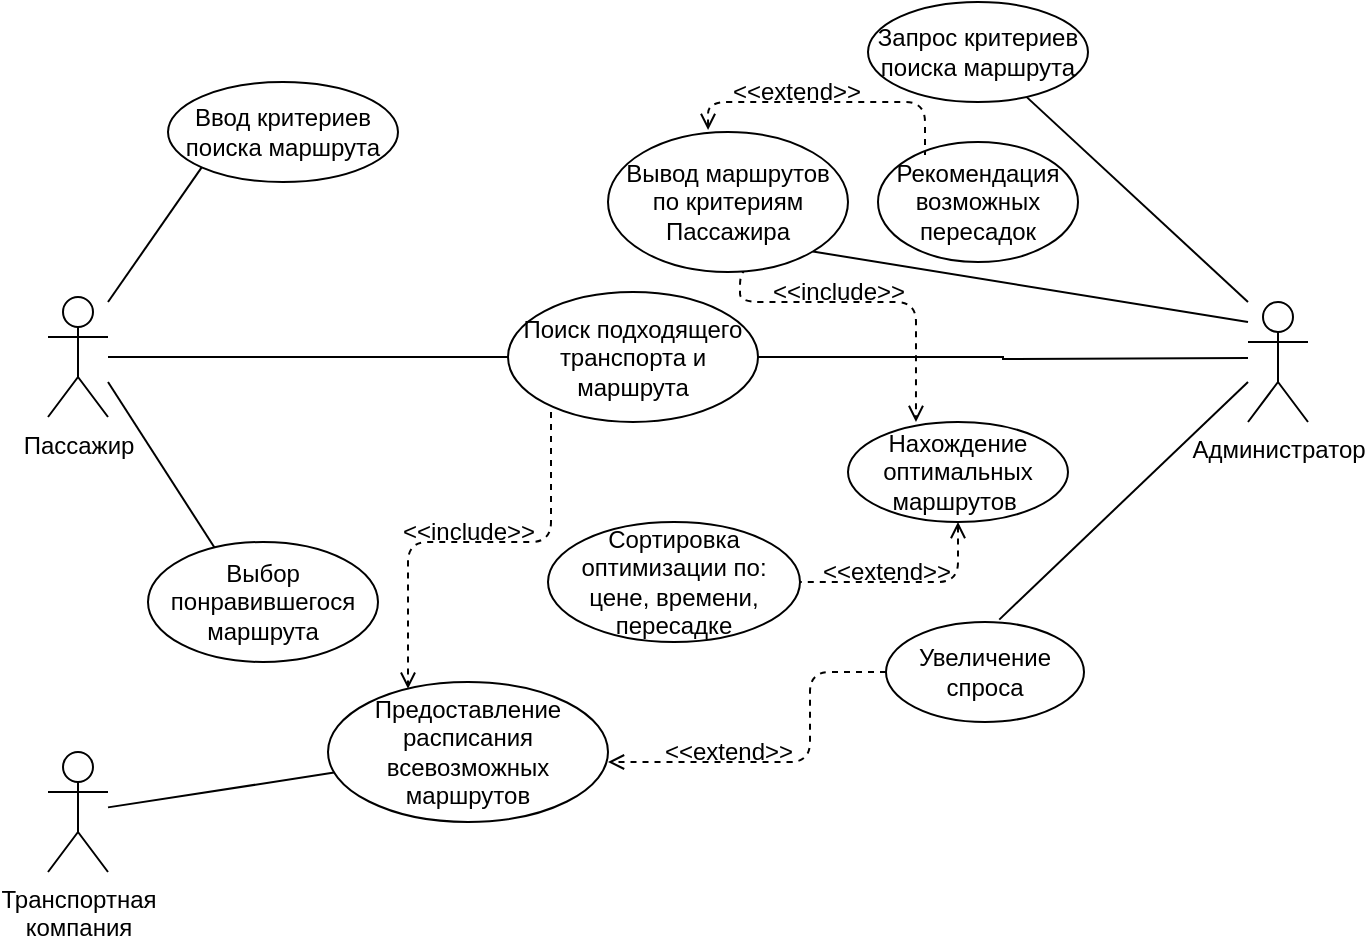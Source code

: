 <mxfile version="20.5.3" type="device"><diagram id="ApC89uumz0tHUjcubNxA" name="Страница 1"><mxGraphModel dx="868" dy="450" grid="1" gridSize="10" guides="1" tooltips="1" connect="1" arrows="1" fold="1" page="1" pageScale="1" pageWidth="827" pageHeight="1169" math="0" shadow="0"><root><mxCell id="0"/><mxCell id="1" parent="0"/><mxCell id="mJ1nvMA460GZ3lgA4mz--47" value="" style="rounded=1;orthogonalLoop=1;jettySize=auto;html=1;startArrow=none;startFill=0;endArrow=none;endFill=0;" edge="1" parent="1" source="mJ1nvMA460GZ3lgA4mz--1" target="mJ1nvMA460GZ3lgA4mz--17"><mxGeometry relative="1" as="geometry"/></mxCell><mxCell id="mJ1nvMA460GZ3lgA4mz--1" value="Транспортная&lt;br&gt;компания" style="shape=umlActor;verticalLabelPosition=bottom;verticalAlign=top;html=1;" vertex="1" parent="1"><mxGeometry x="40" y="395" width="30" height="60" as="geometry"/></mxCell><mxCell id="mJ1nvMA460GZ3lgA4mz--25" style="edgeStyle=orthogonalEdgeStyle;rounded=0;orthogonalLoop=1;jettySize=auto;html=1;endArrow=none;endFill=0;" edge="1" parent="1" target="mJ1nvMA460GZ3lgA4mz--10"><mxGeometry relative="1" as="geometry"><mxPoint x="640" y="198" as="sourcePoint"/></mxGeometry></mxCell><mxCell id="mJ1nvMA460GZ3lgA4mz--28" style="edgeStyle=none;rounded=0;orthogonalLoop=1;jettySize=auto;html=1;endArrow=none;endFill=0;" edge="1" parent="1" target="mJ1nvMA460GZ3lgA4mz--12"><mxGeometry relative="1" as="geometry"><mxPoint x="640" y="170" as="sourcePoint"/></mxGeometry></mxCell><mxCell id="mJ1nvMA460GZ3lgA4mz--29" style="edgeStyle=none;rounded=0;orthogonalLoop=1;jettySize=auto;html=1;entryX=1;entryY=1;entryDx=0;entryDy=0;endArrow=none;endFill=0;" edge="1" parent="1" target="mJ1nvMA460GZ3lgA4mz--11"><mxGeometry relative="1" as="geometry"><mxPoint x="640" y="180" as="sourcePoint"/></mxGeometry></mxCell><mxCell id="mJ1nvMA460GZ3lgA4mz--2" value="Администратор" style="shape=umlActor;verticalLabelPosition=bottom;verticalAlign=top;html=1;" vertex="1" parent="1"><mxGeometry x="640" y="170" width="30" height="60" as="geometry"/></mxCell><mxCell id="mJ1nvMA460GZ3lgA4mz--21" style="edgeStyle=orthogonalEdgeStyle;rounded=0;orthogonalLoop=1;jettySize=auto;html=1;entryX=0;entryY=0.5;entryDx=0;entryDy=0;endArrow=none;endFill=0;" edge="1" parent="1" source="mJ1nvMA460GZ3lgA4mz--3" target="mJ1nvMA460GZ3lgA4mz--10"><mxGeometry relative="1" as="geometry"/></mxCell><mxCell id="mJ1nvMA460GZ3lgA4mz--26" style="rounded=0;orthogonalLoop=1;jettySize=auto;html=1;entryX=0;entryY=1;entryDx=0;entryDy=0;endArrow=none;endFill=0;" edge="1" parent="1" target="mJ1nvMA460GZ3lgA4mz--13"><mxGeometry relative="1" as="geometry"><mxPoint x="70" y="170" as="sourcePoint"/></mxGeometry></mxCell><mxCell id="mJ1nvMA460GZ3lgA4mz--27" style="edgeStyle=none;rounded=0;orthogonalLoop=1;jettySize=auto;html=1;entryX=0.296;entryY=0.067;entryDx=0;entryDy=0;entryPerimeter=0;endArrow=none;endFill=0;" edge="1" parent="1" target="mJ1nvMA460GZ3lgA4mz--16"><mxGeometry relative="1" as="geometry"><mxPoint x="70" y="210" as="sourcePoint"/></mxGeometry></mxCell><mxCell id="mJ1nvMA460GZ3lgA4mz--3" value="Пассажир" style="shape=umlActor;verticalLabelPosition=bottom;verticalAlign=top;html=1;" vertex="1" parent="1"><mxGeometry x="40" y="167.5" width="30" height="60" as="geometry"/></mxCell><mxCell id="mJ1nvMA460GZ3lgA4mz--9" value="Рекомендация возможных пересадок&lt;span style=&quot;color: rgba(0, 0, 0, 0); font-family: monospace; font-size: 0px; text-align: start;&quot;&gt;%3CmxGraphModel%3E%3Croot%3E%3CmxCell%20id%3D%220%22%2F%3E%3CmxCell%20id%3D%221%22%20parent%3D%220%22%2F%3E%3CmxCell%20id%3D%222%22%20value%3D%22%D0%9D%D0%B0%D1%85%D0%BE%D0%B6%D0%B4%D0%B5%D0%BD%D0%B8%D0%B5%20%D0%BE%D0%BF%D1%82%D0%B8%D0%BC%D0%B0%D0%BB%D1%8C%D0%BD%D1%8B%D1%85%20%D0%BC%D0%B0%D1%80%D1%88%D1%80%D1%83%D1%82%D0%BE%D0%B2%26amp%3Bnbsp%3B%22%20style%3D%22ellipse%3BwhiteSpace%3Dwrap%3Bhtml%3D1%3B%22%20vertex%3D%221%22%20parent%3D%221%22%3E%3CmxGeometry%20x%3D%22400%22%20y%3D%22190%22%20width%3D%22140%22%20height%3D%2270%22%20as%3D%22geometry%22%2F%3E%3C%2FmxCell%3E%3C%2Froot%3E%3C%2FmxGraphModel%3E&lt;/span&gt;" style="ellipse;whiteSpace=wrap;html=1;" vertex="1" parent="1"><mxGeometry x="455" y="90" width="100" height="60" as="geometry"/></mxCell><mxCell id="mJ1nvMA460GZ3lgA4mz--10" value="&lt;div style=&quot;&quot;&gt;&lt;span style=&quot;background-color: initial;&quot;&gt;Поиск подходящего транспорта и маршрута&lt;/span&gt;&lt;/div&gt;" style="ellipse;whiteSpace=wrap;html=1;align=center;" vertex="1" parent="1"><mxGeometry x="270" y="165" width="125" height="65" as="geometry"/></mxCell><mxCell id="mJ1nvMA460GZ3lgA4mz--31" style="edgeStyle=orthogonalEdgeStyle;rounded=1;orthogonalLoop=1;jettySize=auto;html=1;endArrow=none;endFill=0;entryX=0.235;entryY=0.092;entryDx=0;entryDy=0;dashed=1;entryPerimeter=0;startArrow=open;startFill=0;exitX=0.417;exitY=-0.014;exitDx=0;exitDy=0;exitPerimeter=0;" edge="1" parent="1" source="mJ1nvMA460GZ3lgA4mz--11"><mxGeometry relative="1" as="geometry"><mxPoint x="478.5" y="96.52" as="targetPoint"/><mxPoint x="370" y="81" as="sourcePoint"/><Array as="points"><mxPoint x="370" y="70"/><mxPoint x="479" y="70"/></Array></mxGeometry></mxCell><mxCell id="mJ1nvMA460GZ3lgA4mz--40" style="edgeStyle=orthogonalEdgeStyle;rounded=1;orthogonalLoop=1;jettySize=auto;html=1;exitX=0.629;exitY=0.979;exitDx=0;exitDy=0;entryX=0.309;entryY=0;entryDx=0;entryDy=0;entryPerimeter=0;dashed=1;endArrow=open;endFill=0;exitPerimeter=0;" edge="1" parent="1" source="mJ1nvMA460GZ3lgA4mz--11" target="mJ1nvMA460GZ3lgA4mz--14"><mxGeometry relative="1" as="geometry"><Array as="points"><mxPoint x="386" y="170"/><mxPoint x="474" y="170"/></Array></mxGeometry></mxCell><mxCell id="mJ1nvMA460GZ3lgA4mz--11" value="Вывод маршрутов по критериям Пассажира" style="ellipse;whiteSpace=wrap;html=1;" vertex="1" parent="1"><mxGeometry x="320" y="85" width="120" height="70" as="geometry"/></mxCell><mxCell id="mJ1nvMA460GZ3lgA4mz--12" value="Запрос критериев поиска маршрута" style="ellipse;whiteSpace=wrap;html=1;" vertex="1" parent="1"><mxGeometry x="450" y="20" width="110" height="50" as="geometry"/></mxCell><mxCell id="mJ1nvMA460GZ3lgA4mz--13" value="Ввод критериев поиска маршрута" style="ellipse;whiteSpace=wrap;html=1;" vertex="1" parent="1"><mxGeometry x="100" y="60" width="115" height="50" as="geometry"/></mxCell><mxCell id="mJ1nvMA460GZ3lgA4mz--14" value="Нахождение оптимальных маршрутов&amp;nbsp;" style="ellipse;whiteSpace=wrap;html=1;" vertex="1" parent="1"><mxGeometry x="440" y="230" width="110" height="50" as="geometry"/></mxCell><mxCell id="mJ1nvMA460GZ3lgA4mz--15" value="Сортировка оптимизации по: цене, времени, пересадке" style="ellipse;whiteSpace=wrap;html=1;" vertex="1" parent="1"><mxGeometry x="290" y="280" width="126" height="60" as="geometry"/></mxCell><mxCell id="mJ1nvMA460GZ3lgA4mz--16" value="Выбор понравившегося маршрута" style="ellipse;whiteSpace=wrap;html=1;" vertex="1" parent="1"><mxGeometry x="90" y="290" width="115" height="60" as="geometry"/></mxCell><mxCell id="mJ1nvMA460GZ3lgA4mz--17" value="Предоставление расписания всевозможных маршрутов" style="ellipse;whiteSpace=wrap;html=1;" vertex="1" parent="1"><mxGeometry x="180" y="360" width="140" height="70" as="geometry"/></mxCell><mxCell id="mJ1nvMA460GZ3lgA4mz--48" style="edgeStyle=none;rounded=1;orthogonalLoop=1;jettySize=auto;html=1;startArrow=none;startFill=0;endArrow=none;endFill=0;exitX=0.572;exitY=-0.024;exitDx=0;exitDy=0;exitPerimeter=0;" edge="1" parent="1" source="mJ1nvMA460GZ3lgA4mz--18"><mxGeometry relative="1" as="geometry"><mxPoint x="640" y="210" as="targetPoint"/></mxGeometry></mxCell><mxCell id="mJ1nvMA460GZ3lgA4mz--18" value="Увеличение спроса" style="ellipse;whiteSpace=wrap;html=1;" vertex="1" parent="1"><mxGeometry x="459" y="330" width="99" height="50" as="geometry"/></mxCell><mxCell id="mJ1nvMA460GZ3lgA4mz--34" value="&amp;lt;&amp;lt;extend&amp;gt;&amp;gt;" style="text;html=1;resizable=0;autosize=1;align=center;verticalAlign=middle;points=[];fillColor=none;strokeColor=none;rounded=0;" vertex="1" parent="1"><mxGeometry x="369" y="50" width="90" height="30" as="geometry"/></mxCell><mxCell id="mJ1nvMA460GZ3lgA4mz--35" style="edgeStyle=orthogonalEdgeStyle;rounded=1;orthogonalLoop=1;jettySize=auto;html=1;endArrow=none;endFill=0;entryX=1;entryY=0.5;entryDx=0;entryDy=0;exitX=0.5;exitY=1;exitDx=0;exitDy=0;dashed=1;startArrow=open;startFill=0;" edge="1" parent="1" source="mJ1nvMA460GZ3lgA4mz--14" target="mJ1nvMA460GZ3lgA4mz--15"><mxGeometry relative="1" as="geometry"><mxPoint x="518" y="323" as="targetPoint"/><mxPoint x="410" y="315" as="sourcePoint"/><Array as="points"><mxPoint x="495" y="310"/></Array></mxGeometry></mxCell><mxCell id="mJ1nvMA460GZ3lgA4mz--36" value="&amp;lt;&amp;lt;extend&amp;gt;&amp;gt;" style="text;html=1;resizable=0;autosize=1;align=center;verticalAlign=middle;points=[];fillColor=none;strokeColor=none;rounded=0;" vertex="1" parent="1"><mxGeometry x="414" y="290" width="90" height="30" as="geometry"/></mxCell><mxCell id="mJ1nvMA460GZ3lgA4mz--41" value="&amp;lt;&amp;lt;include&amp;gt;&amp;gt;" style="text;html=1;resizable=0;autosize=1;align=center;verticalAlign=middle;points=[];fillColor=none;strokeColor=none;rounded=0;" vertex="1" parent="1"><mxGeometry x="390" y="150" width="90" height="30" as="geometry"/></mxCell><mxCell id="mJ1nvMA460GZ3lgA4mz--49" style="edgeStyle=orthogonalEdgeStyle;rounded=1;orthogonalLoop=1;jettySize=auto;html=1;endArrow=open;endFill=0;exitX=0.172;exitY=0.923;exitDx=0;exitDy=0;dashed=1;startArrow=none;startFill=0;exitPerimeter=0;" edge="1" parent="1" source="mJ1nvMA460GZ3lgA4mz--10" target="mJ1nvMA460GZ3lgA4mz--17"><mxGeometry relative="1" as="geometry"><mxPoint x="220" y="360" as="targetPoint"/><mxPoint x="296" y="230" as="sourcePoint"/><Array as="points"><mxPoint x="292" y="290"/><mxPoint x="220" y="290"/></Array></mxGeometry></mxCell><mxCell id="mJ1nvMA460GZ3lgA4mz--50" value="&amp;lt;&amp;lt;include&amp;gt;&amp;gt;" style="text;html=1;resizable=0;autosize=1;align=center;verticalAlign=middle;points=[];fillColor=none;strokeColor=none;rounded=0;" vertex="1" parent="1"><mxGeometry x="205" y="270" width="90" height="30" as="geometry"/></mxCell><mxCell id="mJ1nvMA460GZ3lgA4mz--54" style="edgeStyle=orthogonalEdgeStyle;rounded=1;orthogonalLoop=1;jettySize=auto;html=1;endArrow=open;endFill=0;exitX=0;exitY=0.5;exitDx=0;exitDy=0;dashed=1;startArrow=none;startFill=0;" edge="1" parent="1" source="mJ1nvMA460GZ3lgA4mz--18"><mxGeometry relative="1" as="geometry"><mxPoint x="320" y="400" as="targetPoint"/><mxPoint x="421" y="370" as="sourcePoint"/><Array as="points"><mxPoint x="421" y="355"/><mxPoint x="421" y="400"/><mxPoint x="320" y="400"/></Array></mxGeometry></mxCell><mxCell id="mJ1nvMA460GZ3lgA4mz--55" value="&amp;lt;&amp;lt;extend&amp;gt;&amp;gt;" style="text;html=1;resizable=0;autosize=1;align=center;verticalAlign=middle;points=[];fillColor=none;strokeColor=none;rounded=0;" vertex="1" parent="1"><mxGeometry x="335" y="380" width="90" height="30" as="geometry"/></mxCell></root></mxGraphModel></diagram></mxfile>